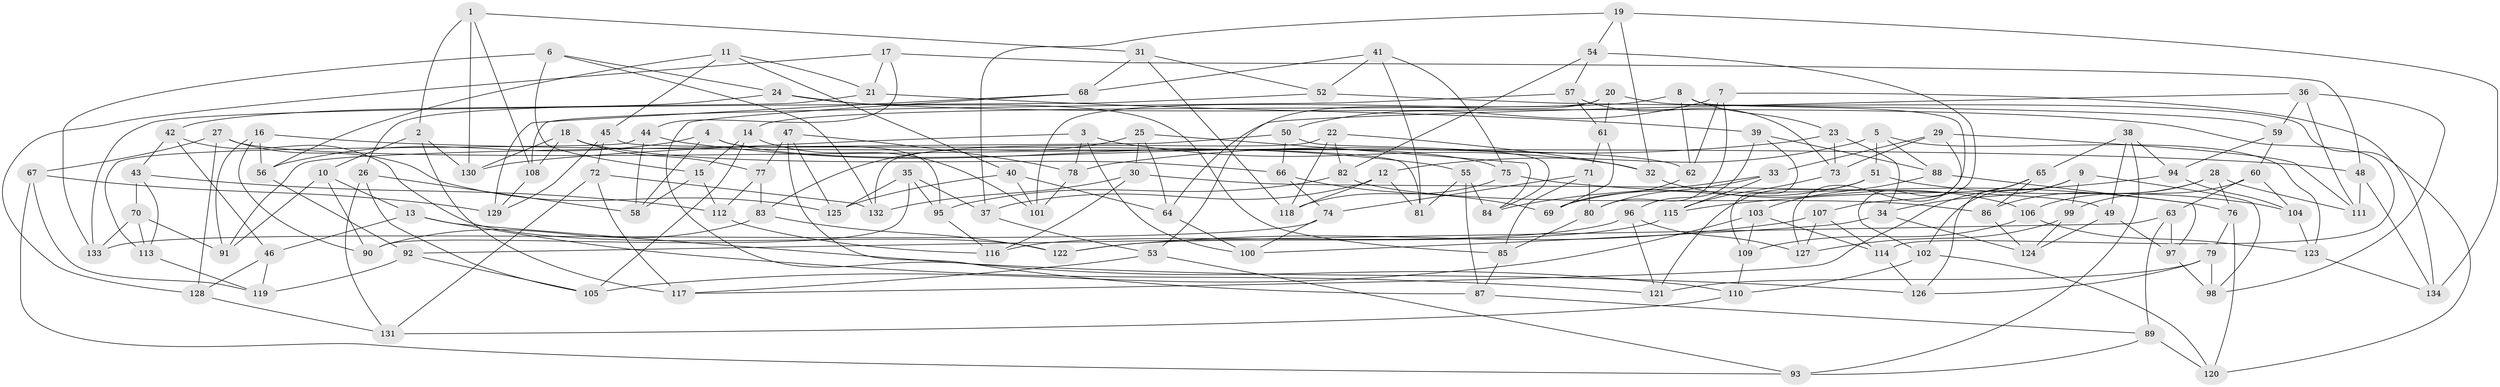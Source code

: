 // Generated by graph-tools (version 1.1) at 2025/11/02/27/25 16:11:50]
// undirected, 134 vertices, 268 edges
graph export_dot {
graph [start="1"]
  node [color=gray90,style=filled];
  1;
  2;
  3;
  4;
  5;
  6;
  7;
  8;
  9;
  10;
  11;
  12;
  13;
  14;
  15;
  16;
  17;
  18;
  19;
  20;
  21;
  22;
  23;
  24;
  25;
  26;
  27;
  28;
  29;
  30;
  31;
  32;
  33;
  34;
  35;
  36;
  37;
  38;
  39;
  40;
  41;
  42;
  43;
  44;
  45;
  46;
  47;
  48;
  49;
  50;
  51;
  52;
  53;
  54;
  55;
  56;
  57;
  58;
  59;
  60;
  61;
  62;
  63;
  64;
  65;
  66;
  67;
  68;
  69;
  70;
  71;
  72;
  73;
  74;
  75;
  76;
  77;
  78;
  79;
  80;
  81;
  82;
  83;
  84;
  85;
  86;
  87;
  88;
  89;
  90;
  91;
  92;
  93;
  94;
  95;
  96;
  97;
  98;
  99;
  100;
  101;
  102;
  103;
  104;
  105;
  106;
  107;
  108;
  109;
  110;
  111;
  112;
  113;
  114;
  115;
  116;
  117;
  118;
  119;
  120;
  121;
  122;
  123;
  124;
  125;
  126;
  127;
  128;
  129;
  130;
  131;
  132;
  133;
  134;
  1 -- 130;
  1 -- 2;
  1 -- 31;
  1 -- 108;
  2 -- 117;
  2 -- 130;
  2 -- 10;
  3 -- 32;
  3 -- 78;
  3 -- 130;
  3 -- 100;
  4 -- 56;
  4 -- 58;
  4 -- 75;
  4 -- 95;
  5 -- 123;
  5 -- 88;
  5 -- 51;
  5 -- 12;
  6 -- 132;
  6 -- 133;
  6 -- 15;
  6 -- 24;
  7 -- 50;
  7 -- 134;
  7 -- 80;
  7 -- 62;
  8 -- 14;
  8 -- 23;
  8 -- 127;
  8 -- 62;
  9 -- 34;
  9 -- 99;
  9 -- 102;
  9 -- 98;
  10 -- 90;
  10 -- 91;
  10 -- 13;
  11 -- 40;
  11 -- 21;
  11 -- 45;
  11 -- 56;
  12 -- 81;
  12 -- 118;
  12 -- 37;
  13 -- 126;
  13 -- 121;
  13 -- 46;
  14 -- 15;
  14 -- 101;
  14 -- 105;
  15 -- 58;
  15 -- 112;
  16 -- 90;
  16 -- 91;
  16 -- 48;
  16 -- 56;
  17 -- 21;
  17 -- 44;
  17 -- 48;
  17 -- 128;
  18 -- 108;
  18 -- 130;
  18 -- 77;
  18 -- 66;
  19 -- 134;
  19 -- 54;
  19 -- 37;
  19 -- 32;
  20 -- 101;
  20 -- 120;
  20 -- 53;
  20 -- 61;
  21 -- 26;
  21 -- 39;
  22 -- 32;
  22 -- 132;
  22 -- 118;
  22 -- 82;
  23 -- 73;
  23 -- 34;
  23 -- 78;
  24 -- 42;
  24 -- 114;
  24 -- 85;
  25 -- 30;
  25 -- 64;
  25 -- 83;
  25 -- 84;
  26 -- 105;
  26 -- 131;
  26 -- 58;
  27 -- 67;
  27 -- 128;
  27 -- 125;
  27 -- 62;
  28 -- 106;
  28 -- 76;
  28 -- 111;
  28 -- 86;
  29 -- 33;
  29 -- 111;
  29 -- 73;
  29 -- 102;
  30 -- 132;
  30 -- 116;
  30 -- 49;
  31 -- 52;
  31 -- 68;
  31 -- 118;
  32 -- 106;
  33 -- 115;
  33 -- 80;
  33 -- 84;
  34 -- 124;
  34 -- 100;
  35 -- 90;
  35 -- 95;
  35 -- 125;
  35 -- 37;
  36 -- 64;
  36 -- 98;
  36 -- 59;
  36 -- 111;
  37 -- 53;
  38 -- 65;
  38 -- 93;
  38 -- 94;
  38 -- 49;
  39 -- 88;
  39 -- 96;
  39 -- 109;
  40 -- 125;
  40 -- 101;
  40 -- 64;
  41 -- 52;
  41 -- 75;
  41 -- 68;
  41 -- 81;
  42 -- 43;
  42 -- 122;
  42 -- 46;
  43 -- 113;
  43 -- 70;
  43 -- 112;
  44 -- 113;
  44 -- 58;
  44 -- 55;
  45 -- 81;
  45 -- 72;
  45 -- 129;
  46 -- 128;
  46 -- 119;
  47 -- 125;
  47 -- 87;
  47 -- 77;
  47 -- 78;
  48 -- 111;
  48 -- 134;
  49 -- 124;
  49 -- 97;
  50 -- 91;
  50 -- 66;
  50 -- 84;
  51 -- 69;
  51 -- 104;
  51 -- 121;
  52 -- 59;
  52 -- 133;
  53 -- 117;
  53 -- 93;
  54 -- 82;
  54 -- 57;
  54 -- 107;
  55 -- 81;
  55 -- 84;
  55 -- 87;
  56 -- 92;
  57 -- 108;
  57 -- 61;
  57 -- 73;
  59 -- 94;
  59 -- 60;
  60 -- 63;
  60 -- 104;
  60 -- 99;
  61 -- 71;
  61 -- 69;
  62 -- 69;
  63 -- 97;
  63 -- 92;
  63 -- 89;
  64 -- 100;
  65 -- 126;
  65 -- 86;
  65 -- 117;
  66 -- 74;
  66 -- 69;
  67 -- 119;
  67 -- 129;
  67 -- 93;
  68 -- 110;
  68 -- 129;
  70 -- 91;
  70 -- 113;
  70 -- 133;
  71 -- 80;
  71 -- 85;
  71 -- 74;
  72 -- 131;
  72 -- 132;
  72 -- 117;
  73 -- 115;
  74 -- 133;
  74 -- 100;
  75 -- 118;
  75 -- 76;
  76 -- 120;
  76 -- 79;
  77 -- 83;
  77 -- 112;
  78 -- 101;
  79 -- 126;
  79 -- 98;
  79 -- 121;
  80 -- 85;
  82 -- 86;
  82 -- 95;
  83 -- 90;
  83 -- 122;
  85 -- 87;
  86 -- 124;
  87 -- 89;
  88 -- 103;
  88 -- 97;
  89 -- 120;
  89 -- 93;
  92 -- 119;
  92 -- 105;
  94 -- 104;
  94 -- 115;
  95 -- 116;
  96 -- 121;
  96 -- 116;
  96 -- 127;
  97 -- 98;
  99 -- 127;
  99 -- 124;
  102 -- 110;
  102 -- 120;
  103 -- 105;
  103 -- 109;
  103 -- 114;
  104 -- 123;
  106 -- 109;
  106 -- 123;
  107 -- 127;
  107 -- 114;
  107 -- 122;
  108 -- 129;
  109 -- 110;
  110 -- 131;
  112 -- 116;
  113 -- 119;
  114 -- 126;
  115 -- 122;
  123 -- 134;
  128 -- 131;
}
